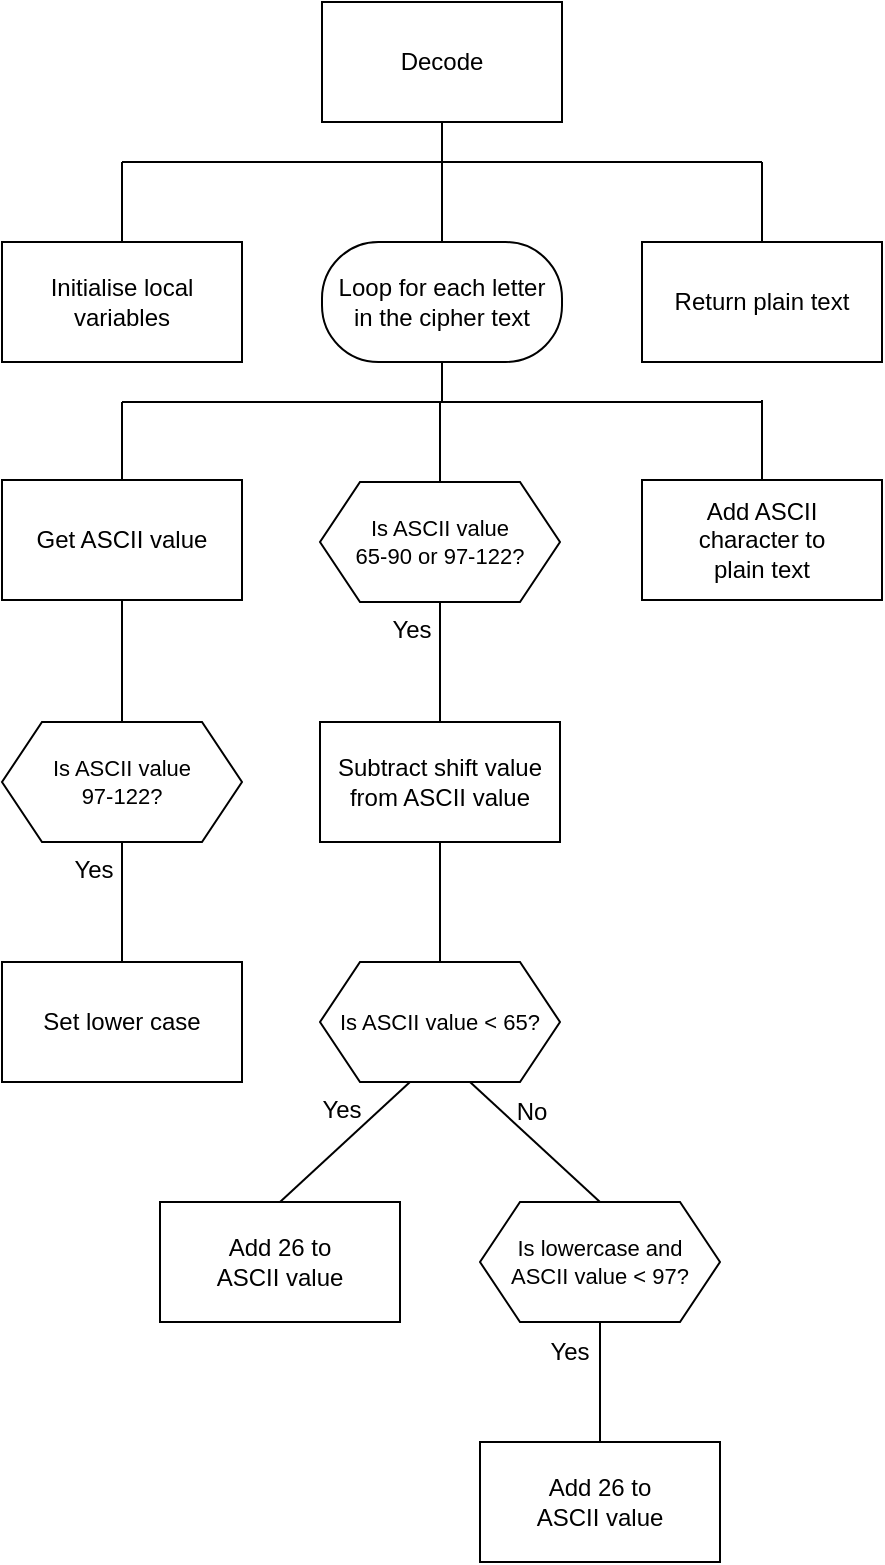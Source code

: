 <mxfile version="24.7.8">
  <diagram name="sd" id="B0KSWgwW_1ZS3xztmcam">
    <mxGraphModel dx="869" dy="664" grid="1" gridSize="10" guides="1" tooltips="1" connect="1" arrows="1" fold="1" page="1" pageScale="1" pageWidth="827" pageHeight="1169" math="0" shadow="0">
      <root>
        <mxCell id="a64HkmenT_zKooSn4q8b-0" />
        <mxCell id="a64HkmenT_zKooSn4q8b-1" parent="a64HkmenT_zKooSn4q8b-0" />
        <mxCell id="a64HkmenT_zKooSn4q8b-2" style="edgeStyle=orthogonalEdgeStyle;shape=connector;rounded=0;orthogonalLoop=1;jettySize=auto;html=1;labelBackgroundColor=default;strokeColor=default;fontFamily=Helvetica;fontSize=11;fontColor=default;startArrow=none;startFill=0;endArrow=none;endFill=0;exitX=0.5;exitY=1;exitDx=0;exitDy=0;" parent="a64HkmenT_zKooSn4q8b-1" source="a64HkmenT_zKooSn4q8b-3" edge="1">
          <mxGeometry relative="1" as="geometry">
            <mxPoint x="420" y="160" as="targetPoint" />
          </mxGeometry>
        </mxCell>
        <mxCell id="a64HkmenT_zKooSn4q8b-3" value="Decode" style="rounded=0;whiteSpace=wrap;html=1;" parent="a64HkmenT_zKooSn4q8b-1" vertex="1">
          <mxGeometry x="360" y="80" width="120" height="60" as="geometry" />
        </mxCell>
        <mxCell id="a64HkmenT_zKooSn4q8b-4" style="edgeStyle=orthogonalEdgeStyle;shape=connector;rounded=0;orthogonalLoop=1;jettySize=auto;html=1;exitX=0.5;exitY=0;exitDx=0;exitDy=0;labelBackgroundColor=default;strokeColor=default;fontFamily=Helvetica;fontSize=11;fontColor=default;startArrow=none;startFill=0;endArrow=none;endFill=0;" parent="a64HkmenT_zKooSn4q8b-1" source="a64HkmenT_zKooSn4q8b-5" edge="1">
          <mxGeometry relative="1" as="geometry">
            <mxPoint x="260" y="160" as="targetPoint" />
          </mxGeometry>
        </mxCell>
        <mxCell id="a64HkmenT_zKooSn4q8b-5" value="Initialise local variables" style="rounded=0;whiteSpace=wrap;html=1;" parent="a64HkmenT_zKooSn4q8b-1" vertex="1">
          <mxGeometry x="200" y="200" width="120" height="60" as="geometry" />
        </mxCell>
        <mxCell id="a64HkmenT_zKooSn4q8b-6" style="edgeStyle=orthogonalEdgeStyle;shape=connector;rounded=0;orthogonalLoop=1;jettySize=auto;html=1;exitX=0.5;exitY=0;exitDx=0;exitDy=0;labelBackgroundColor=default;strokeColor=default;fontFamily=Helvetica;fontSize=11;fontColor=default;startArrow=none;startFill=0;endArrow=none;endFill=0;" parent="a64HkmenT_zKooSn4q8b-1" source="a64HkmenT_zKooSn4q8b-8" edge="1">
          <mxGeometry relative="1" as="geometry">
            <mxPoint x="420" y="160" as="targetPoint" />
          </mxGeometry>
        </mxCell>
        <mxCell id="LgUnG8IKYTyM7h--CjLK-17" style="edgeStyle=none;shape=connector;rounded=0;orthogonalLoop=1;jettySize=auto;html=1;exitX=0.5;exitY=1;exitDx=0;exitDy=0;strokeColor=default;align=center;verticalAlign=middle;fontFamily=Helvetica;fontSize=11;fontColor=default;labelBackgroundColor=default;endArrow=none;endFill=0;" parent="a64HkmenT_zKooSn4q8b-1" source="a64HkmenT_zKooSn4q8b-8" edge="1">
          <mxGeometry relative="1" as="geometry">
            <mxPoint x="420" y="280" as="targetPoint" />
          </mxGeometry>
        </mxCell>
        <mxCell id="a64HkmenT_zKooSn4q8b-8" value="Loop for each letter&lt;br&gt;in the cipher text" style="rounded=1;whiteSpace=wrap;html=1;arcSize=47;" parent="a64HkmenT_zKooSn4q8b-1" vertex="1">
          <mxGeometry x="360" y="200" width="120" height="60" as="geometry" />
        </mxCell>
        <mxCell id="a64HkmenT_zKooSn4q8b-10" style="edgeStyle=orthogonalEdgeStyle;shape=connector;rounded=0;orthogonalLoop=1;jettySize=auto;html=1;exitX=0.5;exitY=0;exitDx=0;exitDy=0;labelBackgroundColor=default;strokeColor=default;fontFamily=Helvetica;fontSize=11;fontColor=default;startArrow=none;startFill=0;endArrow=none;endFill=0;" parent="a64HkmenT_zKooSn4q8b-1" source="a64HkmenT_zKooSn4q8b-11" edge="1">
          <mxGeometry relative="1" as="geometry">
            <mxPoint x="260" y="280" as="targetPoint" />
          </mxGeometry>
        </mxCell>
        <mxCell id="a64HkmenT_zKooSn4q8b-11" value="&lt;font style=&quot;font-size: 12px;&quot; face=&quot;Helvetica&quot;&gt;Get ASCII value&lt;/font&gt;" style="rounded=0;whiteSpace=wrap;html=1;fontFamily=Lucida Console;fontSize=12;fontColor=default;" parent="a64HkmenT_zKooSn4q8b-1" vertex="1">
          <mxGeometry x="200" y="319" width="120" height="60" as="geometry" />
        </mxCell>
        <mxCell id="LgUnG8IKYTyM7h--CjLK-3" style="rounded=0;orthogonalLoop=1;jettySize=auto;html=1;exitX=0.5;exitY=0;exitDx=0;exitDy=0;entryX=0.5;entryY=1;entryDx=0;entryDy=0;endArrow=none;endFill=0;" parent="a64HkmenT_zKooSn4q8b-1" source="a64HkmenT_zKooSn4q8b-19" target="a64HkmenT_zKooSn4q8b-21" edge="1">
          <mxGeometry relative="1" as="geometry" />
        </mxCell>
        <mxCell id="a64HkmenT_zKooSn4q8b-19" value="&lt;font style=&quot;font-size: 12px;&quot; face=&quot;Helvetica&quot;&gt;Subtract shift value&lt;br&gt;from ASCII value&lt;/font&gt;" style="rounded=0;whiteSpace=wrap;html=1;fontFamily=Lucida Console;fontSize=12;fontColor=default;" parent="a64HkmenT_zKooSn4q8b-1" vertex="1">
          <mxGeometry x="359" y="440" width="120" height="60" as="geometry" />
        </mxCell>
        <mxCell id="LgUnG8IKYTyM7h--CjLK-16" style="edgeStyle=none;shape=connector;rounded=0;orthogonalLoop=1;jettySize=auto;html=1;exitX=0.5;exitY=0;exitDx=0;exitDy=0;strokeColor=default;align=center;verticalAlign=middle;fontFamily=Helvetica;fontSize=11;fontColor=default;labelBackgroundColor=default;endArrow=none;endFill=0;" parent="a64HkmenT_zKooSn4q8b-1" source="a64HkmenT_zKooSn4q8b-21" edge="1">
          <mxGeometry relative="1" as="geometry">
            <mxPoint x="419" y="280" as="targetPoint" />
          </mxGeometry>
        </mxCell>
        <mxCell id="a64HkmenT_zKooSn4q8b-21" value="Is ASCII value&lt;br&gt;65-90 or 97-122?" style="shape=hexagon;perimeter=hexagonPerimeter2;whiteSpace=wrap;html=1;fixedSize=1;fontFamily=Helvetica;fontSize=11;fontColor=default;" parent="a64HkmenT_zKooSn4q8b-1" vertex="1">
          <mxGeometry x="359" y="320" width="120" height="60" as="geometry" />
        </mxCell>
        <mxCell id="LgUnG8IKYTyM7h--CjLK-7" style="edgeStyle=none;shape=connector;rounded=0;orthogonalLoop=1;jettySize=auto;html=1;exitX=0.5;exitY=0;exitDx=0;exitDy=0;strokeColor=default;align=center;verticalAlign=middle;fontFamily=Helvetica;fontSize=11;fontColor=default;labelBackgroundColor=default;endArrow=none;endFill=0;entryX=0.375;entryY=1;entryDx=0;entryDy=0;" parent="a64HkmenT_zKooSn4q8b-1" source="a64HkmenT_zKooSn4q8b-22" target="LgUnG8IKYTyM7h--CjLK-6" edge="1">
          <mxGeometry relative="1" as="geometry">
            <mxPoint x="409" y="630" as="targetPoint" />
          </mxGeometry>
        </mxCell>
        <mxCell id="a64HkmenT_zKooSn4q8b-22" value="&lt;font style=&quot;font-size: 12px;&quot; face=&quot;Helvetica&quot;&gt;Add 26 to&lt;br&gt;ASCII value&lt;/font&gt;" style="rounded=0;whiteSpace=wrap;html=1;fontFamily=Lucida Console;fontSize=12;fontColor=default;" parent="a64HkmenT_zKooSn4q8b-1" vertex="1">
          <mxGeometry x="279" y="680" width="120" height="60" as="geometry" />
        </mxCell>
        <mxCell id="a64HkmenT_zKooSn4q8b-23" style="edgeStyle=orthogonalEdgeStyle;shape=connector;rounded=0;orthogonalLoop=1;jettySize=auto;html=1;exitX=0.5;exitY=0;exitDx=0;exitDy=0;labelBackgroundColor=default;strokeColor=default;fontFamily=Helvetica;fontSize=11;fontColor=default;startArrow=none;startFill=0;endArrow=none;endFill=0;" parent="a64HkmenT_zKooSn4q8b-1" source="a64HkmenT_zKooSn4q8b-24" edge="1">
          <mxGeometry relative="1" as="geometry">
            <mxPoint x="580" y="279" as="targetPoint" />
          </mxGeometry>
        </mxCell>
        <mxCell id="a64HkmenT_zKooSn4q8b-24" value="&lt;font face=&quot;Helvetica&quot;&gt;&lt;span style=&quot;font-size: 12px;&quot;&gt;Add ASCII &lt;br&gt;character to&lt;br&gt;plain text&lt;/span&gt;&lt;/font&gt;" style="rounded=0;whiteSpace=wrap;html=1;fontFamily=Lucida Console;fontSize=12;fontColor=default;" parent="a64HkmenT_zKooSn4q8b-1" vertex="1">
          <mxGeometry x="520" y="319" width="120" height="60" as="geometry" />
        </mxCell>
        <mxCell id="a64HkmenT_zKooSn4q8b-26" value="" style="endArrow=none;html=1;rounded=0;labelBackgroundColor=default;strokeColor=default;fontFamily=Helvetica;fontSize=11;fontColor=default;shape=connector;" parent="a64HkmenT_zKooSn4q8b-1" edge="1">
          <mxGeometry width="50" height="50" relative="1" as="geometry">
            <mxPoint x="260" y="280" as="sourcePoint" />
            <mxPoint x="580" y="280" as="targetPoint" />
          </mxGeometry>
        </mxCell>
        <mxCell id="a64HkmenT_zKooSn4q8b-27" value="" style="endArrow=none;html=1;rounded=0;labelBackgroundColor=default;strokeColor=default;fontFamily=Helvetica;fontSize=11;fontColor=default;shape=connector;" parent="a64HkmenT_zKooSn4q8b-1" edge="1">
          <mxGeometry width="50" height="50" relative="1" as="geometry">
            <mxPoint x="260" y="160" as="sourcePoint" />
            <mxPoint x="580" y="160" as="targetPoint" />
          </mxGeometry>
        </mxCell>
        <mxCell id="a64HkmenT_zKooSn4q8b-28" style="edgeStyle=orthogonalEdgeStyle;rounded=0;orthogonalLoop=1;jettySize=auto;html=1;exitX=0.5;exitY=0;exitDx=0;exitDy=0;endArrow=none;endFill=0;" parent="a64HkmenT_zKooSn4q8b-1" source="a64HkmenT_zKooSn4q8b-29" edge="1">
          <mxGeometry relative="1" as="geometry">
            <mxPoint x="580" y="160" as="targetPoint" />
          </mxGeometry>
        </mxCell>
        <mxCell id="a64HkmenT_zKooSn4q8b-29" value="&lt;font face=&quot;Helvetica&quot;&gt;&lt;span style=&quot;font-size: 12px;&quot;&gt;Return plain text&lt;/span&gt;&lt;/font&gt;" style="rounded=0;whiteSpace=wrap;html=1;fontFamily=Lucida Console;fontSize=12;fontColor=default;" parent="a64HkmenT_zKooSn4q8b-1" vertex="1">
          <mxGeometry x="520" y="200" width="120" height="60" as="geometry" />
        </mxCell>
        <mxCell id="a64HkmenT_zKooSn4q8b-34" value="Yes" style="text;html=1;align=center;verticalAlign=middle;whiteSpace=wrap;rounded=0;" parent="a64HkmenT_zKooSn4q8b-1" vertex="1">
          <mxGeometry x="380" y="379" width="50" height="30" as="geometry" />
        </mxCell>
        <mxCell id="LgUnG8IKYTyM7h--CjLK-12" style="edgeStyle=none;shape=connector;rounded=0;orthogonalLoop=1;jettySize=auto;html=1;exitX=0.625;exitY=1;exitDx=0;exitDy=0;entryX=0.5;entryY=0;entryDx=0;entryDy=0;strokeColor=default;align=center;verticalAlign=middle;fontFamily=Helvetica;fontSize=11;fontColor=default;labelBackgroundColor=default;endArrow=none;endFill=0;" parent="a64HkmenT_zKooSn4q8b-1" source="LgUnG8IKYTyM7h--CjLK-6" target="LgUnG8IKYTyM7h--CjLK-8" edge="1">
          <mxGeometry relative="1" as="geometry" />
        </mxCell>
        <mxCell id="LgUnG8IKYTyM7h--CjLK-15" style="edgeStyle=none;shape=connector;rounded=0;orthogonalLoop=1;jettySize=auto;html=1;exitX=0.5;exitY=0;exitDx=0;exitDy=0;strokeColor=default;align=center;verticalAlign=middle;fontFamily=Helvetica;fontSize=11;fontColor=default;labelBackgroundColor=default;endArrow=none;endFill=0;" parent="a64HkmenT_zKooSn4q8b-1" source="LgUnG8IKYTyM7h--CjLK-6" edge="1">
          <mxGeometry relative="1" as="geometry">
            <mxPoint x="419" y="500" as="targetPoint" />
          </mxGeometry>
        </mxCell>
        <mxCell id="LgUnG8IKYTyM7h--CjLK-6" value="Is ASCII value &amp;lt; 65?" style="shape=hexagon;perimeter=hexagonPerimeter2;whiteSpace=wrap;html=1;fixedSize=1;fontFamily=Helvetica;fontSize=11;fontColor=default;" parent="a64HkmenT_zKooSn4q8b-1" vertex="1">
          <mxGeometry x="359" y="560" width="120" height="60" as="geometry" />
        </mxCell>
        <mxCell id="LgUnG8IKYTyM7h--CjLK-8" value="Is lowercase and&lt;div&gt;ASCII value &amp;lt; 97?&lt;/div&gt;" style="shape=hexagon;perimeter=hexagonPerimeter2;whiteSpace=wrap;html=1;fixedSize=1;fontFamily=Helvetica;fontSize=11;fontColor=default;" parent="a64HkmenT_zKooSn4q8b-1" vertex="1">
          <mxGeometry x="439" y="680" width="120" height="60" as="geometry" />
        </mxCell>
        <mxCell id="LgUnG8IKYTyM7h--CjLK-10" style="edgeStyle=none;shape=connector;rounded=0;orthogonalLoop=1;jettySize=auto;html=1;exitX=0.5;exitY=0;exitDx=0;exitDy=0;entryX=0.5;entryY=1;entryDx=0;entryDy=0;strokeColor=default;align=center;verticalAlign=middle;fontFamily=Helvetica;fontSize=11;fontColor=default;labelBackgroundColor=default;endArrow=none;endFill=0;" parent="a64HkmenT_zKooSn4q8b-1" source="LgUnG8IKYTyM7h--CjLK-9" target="LgUnG8IKYTyM7h--CjLK-8" edge="1">
          <mxGeometry relative="1" as="geometry" />
        </mxCell>
        <mxCell id="LgUnG8IKYTyM7h--CjLK-9" value="&lt;font style=&quot;font-size: 12px;&quot; face=&quot;Helvetica&quot;&gt;Add 26 to&lt;br&gt;ASCII value&lt;/font&gt;" style="rounded=0;whiteSpace=wrap;html=1;fontFamily=Lucida Console;fontSize=12;fontColor=default;" parent="a64HkmenT_zKooSn4q8b-1" vertex="1">
          <mxGeometry x="439" y="800" width="120" height="60" as="geometry" />
        </mxCell>
        <mxCell id="LgUnG8IKYTyM7h--CjLK-11" value="Yes" style="text;html=1;align=center;verticalAlign=middle;whiteSpace=wrap;rounded=0;" parent="a64HkmenT_zKooSn4q8b-1" vertex="1">
          <mxGeometry x="345" y="619" width="50" height="30" as="geometry" />
        </mxCell>
        <mxCell id="LgUnG8IKYTyM7h--CjLK-13" value="No" style="text;html=1;align=center;verticalAlign=middle;whiteSpace=wrap;rounded=0;" parent="a64HkmenT_zKooSn4q8b-1" vertex="1">
          <mxGeometry x="440" y="620" width="50" height="30" as="geometry" />
        </mxCell>
        <mxCell id="LgUnG8IKYTyM7h--CjLK-14" value="Yes" style="text;html=1;align=center;verticalAlign=middle;whiteSpace=wrap;rounded=0;" parent="a64HkmenT_zKooSn4q8b-1" vertex="1">
          <mxGeometry x="459" y="740" width="50" height="30" as="geometry" />
        </mxCell>
        <mxCell id="4sFyr7GqwE_A7bsYEkHL-0" style="rounded=0;orthogonalLoop=1;jettySize=auto;html=1;exitX=0.5;exitY=0;exitDx=0;exitDy=0;entryX=0.5;entryY=1;entryDx=0;entryDy=0;endArrow=none;endFill=0;" edge="1" parent="a64HkmenT_zKooSn4q8b-1" source="4sFyr7GqwE_A7bsYEkHL-1" target="4sFyr7GqwE_A7bsYEkHL-2">
          <mxGeometry relative="1" as="geometry" />
        </mxCell>
        <mxCell id="4sFyr7GqwE_A7bsYEkHL-1" value="&lt;font face=&quot;Helvetica&quot;&gt;Set lower case&lt;/font&gt;" style="rounded=0;whiteSpace=wrap;html=1;fontFamily=Lucida Console;fontSize=12;fontColor=default;" vertex="1" parent="a64HkmenT_zKooSn4q8b-1">
          <mxGeometry x="200" y="560" width="120" height="60" as="geometry" />
        </mxCell>
        <mxCell id="4sFyr7GqwE_A7bsYEkHL-4" style="rounded=0;orthogonalLoop=1;jettySize=auto;html=1;exitX=0.5;exitY=0;exitDx=0;exitDy=0;entryX=0.5;entryY=1;entryDx=0;entryDy=0;endArrow=none;endFill=0;" edge="1" parent="a64HkmenT_zKooSn4q8b-1" source="4sFyr7GqwE_A7bsYEkHL-2" target="a64HkmenT_zKooSn4q8b-11">
          <mxGeometry relative="1" as="geometry">
            <mxPoint x="260" y="390" as="targetPoint" />
          </mxGeometry>
        </mxCell>
        <mxCell id="4sFyr7GqwE_A7bsYEkHL-2" value="Is ASCII value&lt;br&gt;97-122?" style="shape=hexagon;perimeter=hexagonPerimeter2;whiteSpace=wrap;html=1;fixedSize=1;fontFamily=Helvetica;fontSize=11;fontColor=default;" vertex="1" parent="a64HkmenT_zKooSn4q8b-1">
          <mxGeometry x="200" y="440" width="120" height="60" as="geometry" />
        </mxCell>
        <mxCell id="4sFyr7GqwE_A7bsYEkHL-3" value="Yes" style="text;html=1;align=center;verticalAlign=middle;whiteSpace=wrap;rounded=0;" vertex="1" parent="a64HkmenT_zKooSn4q8b-1">
          <mxGeometry x="221" y="499" width="50" height="30" as="geometry" />
        </mxCell>
      </root>
    </mxGraphModel>
  </diagram>
</mxfile>
